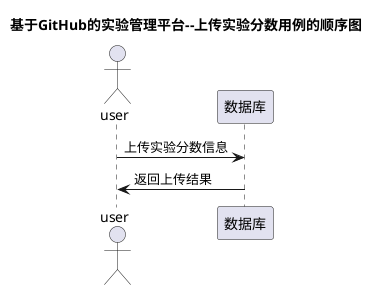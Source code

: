@startuml

title 基于GitHub的实验管理平台--上传实验分数用例的顺序图

actor user

user -> 数据库:上传实验分数信息

数据库->user:返回上传结果



@enduml